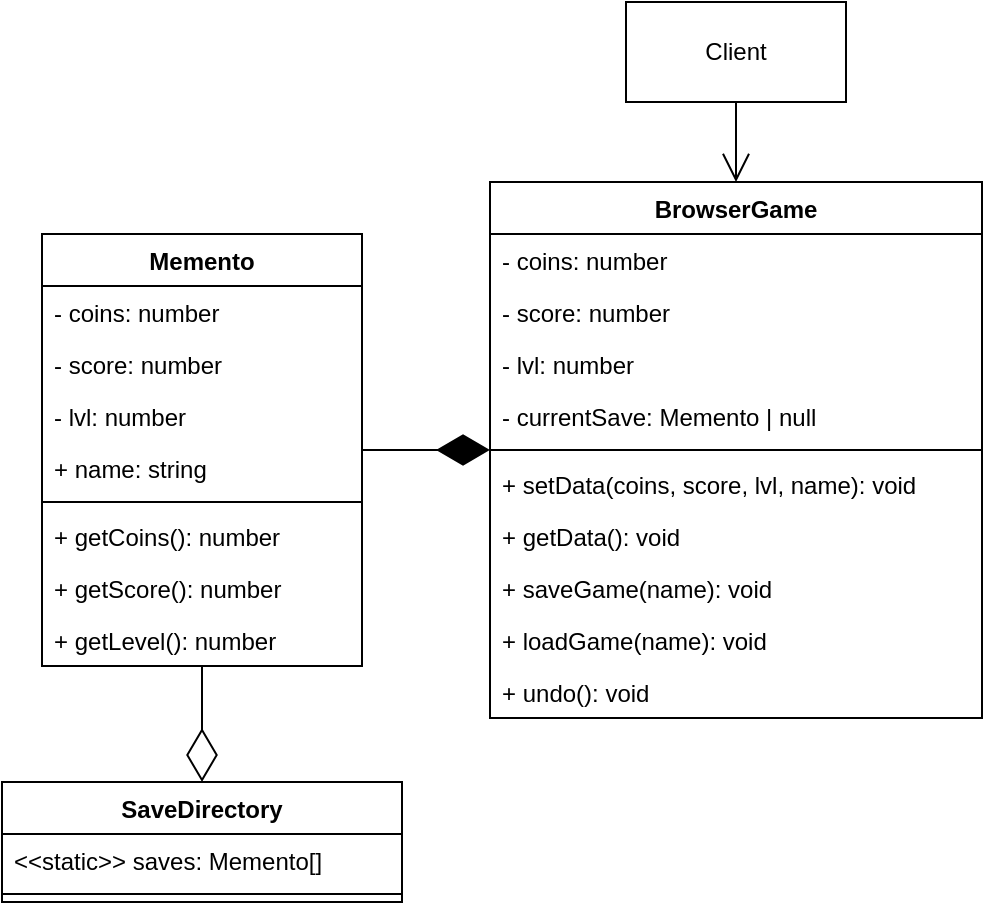 <mxfile version="21.3.3" type="device">
  <diagram id="C5RBs43oDa-KdzZeNtuy" name="Page-1">
    <mxGraphModel dx="1050" dy="581" grid="1" gridSize="10" guides="1" tooltips="1" connect="1" arrows="1" fold="1" page="1" pageScale="1" pageWidth="827" pageHeight="1169" math="0" shadow="0">
      <root>
        <mxCell id="WIyWlLk6GJQsqaUBKTNV-0" />
        <mxCell id="WIyWlLk6GJQsqaUBKTNV-1" parent="WIyWlLk6GJQsqaUBKTNV-0" />
        <mxCell id="GQACmn0jV0vaVqxmoJ_N-4" value="Client" style="html=1;whiteSpace=wrap;" parent="WIyWlLk6GJQsqaUBKTNV-1" vertex="1">
          <mxGeometry x="382" y="150" width="110" height="50" as="geometry" />
        </mxCell>
        <mxCell id="rb7w-Ha4YxeDnHHOrzNe-39" value="" style="endArrow=open;endFill=1;endSize=12;html=1;rounded=0;" parent="WIyWlLk6GJQsqaUBKTNV-1" source="GQACmn0jV0vaVqxmoJ_N-4" target="qv7GSy7Ds0lQ_0GEcJ8r-0" edge="1">
          <mxGeometry width="160" relative="1" as="geometry">
            <mxPoint x="430" y="100" as="sourcePoint" />
            <mxPoint x="460" y="190" as="targetPoint" />
          </mxGeometry>
        </mxCell>
        <mxCell id="qv7GSy7Ds0lQ_0GEcJ8r-0" value="BrowserGame" style="swimlane;fontStyle=1;align=center;verticalAlign=top;childLayout=stackLayout;horizontal=1;startSize=26;horizontalStack=0;resizeParent=1;resizeParentMax=0;resizeLast=0;collapsible=1;marginBottom=0;whiteSpace=wrap;html=1;" vertex="1" parent="WIyWlLk6GJQsqaUBKTNV-1">
          <mxGeometry x="314" y="240" width="246" height="268" as="geometry" />
        </mxCell>
        <mxCell id="qv7GSy7Ds0lQ_0GEcJ8r-1" value="- coins: number" style="text;strokeColor=none;fillColor=none;align=left;verticalAlign=top;spacingLeft=4;spacingRight=4;overflow=hidden;rotatable=0;points=[[0,0.5],[1,0.5]];portConstraint=eastwest;whiteSpace=wrap;html=1;" vertex="1" parent="qv7GSy7Ds0lQ_0GEcJ8r-0">
          <mxGeometry y="26" width="246" height="26" as="geometry" />
        </mxCell>
        <mxCell id="qv7GSy7Ds0lQ_0GEcJ8r-4" value="- score: number" style="text;strokeColor=none;fillColor=none;align=left;verticalAlign=top;spacingLeft=4;spacingRight=4;overflow=hidden;rotatable=0;points=[[0,0.5],[1,0.5]];portConstraint=eastwest;whiteSpace=wrap;html=1;" vertex="1" parent="qv7GSy7Ds0lQ_0GEcJ8r-0">
          <mxGeometry y="52" width="246" height="26" as="geometry" />
        </mxCell>
        <mxCell id="qv7GSy7Ds0lQ_0GEcJ8r-5" value="- lvl: number" style="text;strokeColor=none;fillColor=none;align=left;verticalAlign=top;spacingLeft=4;spacingRight=4;overflow=hidden;rotatable=0;points=[[0,0.5],[1,0.5]];portConstraint=eastwest;whiteSpace=wrap;html=1;" vertex="1" parent="qv7GSy7Ds0lQ_0GEcJ8r-0">
          <mxGeometry y="78" width="246" height="26" as="geometry" />
        </mxCell>
        <mxCell id="qv7GSy7Ds0lQ_0GEcJ8r-6" value="- currentSave: Memento | null" style="text;strokeColor=none;fillColor=none;align=left;verticalAlign=top;spacingLeft=4;spacingRight=4;overflow=hidden;rotatable=0;points=[[0,0.5],[1,0.5]];portConstraint=eastwest;whiteSpace=wrap;html=1;" vertex="1" parent="qv7GSy7Ds0lQ_0GEcJ8r-0">
          <mxGeometry y="104" width="246" height="26" as="geometry" />
        </mxCell>
        <mxCell id="qv7GSy7Ds0lQ_0GEcJ8r-2" value="" style="line;strokeWidth=1;fillColor=none;align=left;verticalAlign=middle;spacingTop=-1;spacingLeft=3;spacingRight=3;rotatable=0;labelPosition=right;points=[];portConstraint=eastwest;strokeColor=inherit;" vertex="1" parent="qv7GSy7Ds0lQ_0GEcJ8r-0">
          <mxGeometry y="130" width="246" height="8" as="geometry" />
        </mxCell>
        <mxCell id="qv7GSy7Ds0lQ_0GEcJ8r-3" value="+ setData(coins, score, lvl, name): void" style="text;strokeColor=none;fillColor=none;align=left;verticalAlign=top;spacingLeft=4;spacingRight=4;overflow=hidden;rotatable=0;points=[[0,0.5],[1,0.5]];portConstraint=eastwest;whiteSpace=wrap;html=1;" vertex="1" parent="qv7GSy7Ds0lQ_0GEcJ8r-0">
          <mxGeometry y="138" width="246" height="26" as="geometry" />
        </mxCell>
        <mxCell id="qv7GSy7Ds0lQ_0GEcJ8r-7" value="+ getData(): void" style="text;strokeColor=none;fillColor=none;align=left;verticalAlign=top;spacingLeft=4;spacingRight=4;overflow=hidden;rotatable=0;points=[[0,0.5],[1,0.5]];portConstraint=eastwest;whiteSpace=wrap;html=1;" vertex="1" parent="qv7GSy7Ds0lQ_0GEcJ8r-0">
          <mxGeometry y="164" width="246" height="26" as="geometry" />
        </mxCell>
        <mxCell id="qv7GSy7Ds0lQ_0GEcJ8r-8" value="+ saveGame(name): void" style="text;strokeColor=none;fillColor=none;align=left;verticalAlign=top;spacingLeft=4;spacingRight=4;overflow=hidden;rotatable=0;points=[[0,0.5],[1,0.5]];portConstraint=eastwest;whiteSpace=wrap;html=1;" vertex="1" parent="qv7GSy7Ds0lQ_0GEcJ8r-0">
          <mxGeometry y="190" width="246" height="26" as="geometry" />
        </mxCell>
        <mxCell id="qv7GSy7Ds0lQ_0GEcJ8r-9" value="+ loadGame(name): void" style="text;strokeColor=none;fillColor=none;align=left;verticalAlign=top;spacingLeft=4;spacingRight=4;overflow=hidden;rotatable=0;points=[[0,0.5],[1,0.5]];portConstraint=eastwest;whiteSpace=wrap;html=1;" vertex="1" parent="qv7GSy7Ds0lQ_0GEcJ8r-0">
          <mxGeometry y="216" width="246" height="26" as="geometry" />
        </mxCell>
        <mxCell id="qv7GSy7Ds0lQ_0GEcJ8r-10" value="+ undo(): void" style="text;strokeColor=none;fillColor=none;align=left;verticalAlign=top;spacingLeft=4;spacingRight=4;overflow=hidden;rotatable=0;points=[[0,0.5],[1,0.5]];portConstraint=eastwest;whiteSpace=wrap;html=1;" vertex="1" parent="qv7GSy7Ds0lQ_0GEcJ8r-0">
          <mxGeometry y="242" width="246" height="26" as="geometry" />
        </mxCell>
        <mxCell id="qv7GSy7Ds0lQ_0GEcJ8r-11" value="Memento" style="swimlane;fontStyle=1;align=center;verticalAlign=top;childLayout=stackLayout;horizontal=1;startSize=26;horizontalStack=0;resizeParent=1;resizeParentMax=0;resizeLast=0;collapsible=1;marginBottom=0;whiteSpace=wrap;html=1;" vertex="1" parent="WIyWlLk6GJQsqaUBKTNV-1">
          <mxGeometry x="90" y="266" width="160" height="216" as="geometry" />
        </mxCell>
        <mxCell id="qv7GSy7Ds0lQ_0GEcJ8r-15" value="- coins: number" style="text;strokeColor=none;fillColor=none;align=left;verticalAlign=top;spacingLeft=4;spacingRight=4;overflow=hidden;rotatable=0;points=[[0,0.5],[1,0.5]];portConstraint=eastwest;whiteSpace=wrap;html=1;" vertex="1" parent="qv7GSy7Ds0lQ_0GEcJ8r-11">
          <mxGeometry y="26" width="160" height="26" as="geometry" />
        </mxCell>
        <mxCell id="qv7GSy7Ds0lQ_0GEcJ8r-16" value="- score: number" style="text;strokeColor=none;fillColor=none;align=left;verticalAlign=top;spacingLeft=4;spacingRight=4;overflow=hidden;rotatable=0;points=[[0,0.5],[1,0.5]];portConstraint=eastwest;whiteSpace=wrap;html=1;" vertex="1" parent="qv7GSy7Ds0lQ_0GEcJ8r-11">
          <mxGeometry y="52" width="160" height="26" as="geometry" />
        </mxCell>
        <mxCell id="qv7GSy7Ds0lQ_0GEcJ8r-17" value="- lvl: number" style="text;strokeColor=none;fillColor=none;align=left;verticalAlign=top;spacingLeft=4;spacingRight=4;overflow=hidden;rotatable=0;points=[[0,0.5],[1,0.5]];portConstraint=eastwest;whiteSpace=wrap;html=1;" vertex="1" parent="qv7GSy7Ds0lQ_0GEcJ8r-11">
          <mxGeometry y="78" width="160" height="26" as="geometry" />
        </mxCell>
        <mxCell id="qv7GSy7Ds0lQ_0GEcJ8r-18" value="+ name: string" style="text;strokeColor=none;fillColor=none;align=left;verticalAlign=top;spacingLeft=4;spacingRight=4;overflow=hidden;rotatable=0;points=[[0,0.5],[1,0.5]];portConstraint=eastwest;whiteSpace=wrap;html=1;" vertex="1" parent="qv7GSy7Ds0lQ_0GEcJ8r-11">
          <mxGeometry y="104" width="160" height="26" as="geometry" />
        </mxCell>
        <mxCell id="qv7GSy7Ds0lQ_0GEcJ8r-13" value="" style="line;strokeWidth=1;fillColor=none;align=left;verticalAlign=middle;spacingTop=-1;spacingLeft=3;spacingRight=3;rotatable=0;labelPosition=right;points=[];portConstraint=eastwest;strokeColor=inherit;" vertex="1" parent="qv7GSy7Ds0lQ_0GEcJ8r-11">
          <mxGeometry y="130" width="160" height="8" as="geometry" />
        </mxCell>
        <mxCell id="qv7GSy7Ds0lQ_0GEcJ8r-14" value="+ getCoins(): number" style="text;strokeColor=none;fillColor=none;align=left;verticalAlign=top;spacingLeft=4;spacingRight=4;overflow=hidden;rotatable=0;points=[[0,0.5],[1,0.5]];portConstraint=eastwest;whiteSpace=wrap;html=1;" vertex="1" parent="qv7GSy7Ds0lQ_0GEcJ8r-11">
          <mxGeometry y="138" width="160" height="26" as="geometry" />
        </mxCell>
        <mxCell id="qv7GSy7Ds0lQ_0GEcJ8r-19" value="+ getScore(): number" style="text;strokeColor=none;fillColor=none;align=left;verticalAlign=top;spacingLeft=4;spacingRight=4;overflow=hidden;rotatable=0;points=[[0,0.5],[1,0.5]];portConstraint=eastwest;whiteSpace=wrap;html=1;" vertex="1" parent="qv7GSy7Ds0lQ_0GEcJ8r-11">
          <mxGeometry y="164" width="160" height="26" as="geometry" />
        </mxCell>
        <mxCell id="qv7GSy7Ds0lQ_0GEcJ8r-20" value="+ getLevel(): number" style="text;strokeColor=none;fillColor=none;align=left;verticalAlign=top;spacingLeft=4;spacingRight=4;overflow=hidden;rotatable=0;points=[[0,0.5],[1,0.5]];portConstraint=eastwest;whiteSpace=wrap;html=1;" vertex="1" parent="qv7GSy7Ds0lQ_0GEcJ8r-11">
          <mxGeometry y="190" width="160" height="26" as="geometry" />
        </mxCell>
        <mxCell id="qv7GSy7Ds0lQ_0GEcJ8r-21" value="SaveDirectory" style="swimlane;fontStyle=1;align=center;verticalAlign=top;childLayout=stackLayout;horizontal=1;startSize=26;horizontalStack=0;resizeParent=1;resizeParentMax=0;resizeLast=0;collapsible=1;marginBottom=0;whiteSpace=wrap;html=1;" vertex="1" parent="WIyWlLk6GJQsqaUBKTNV-1">
          <mxGeometry x="70" y="540" width="200" height="60" as="geometry" />
        </mxCell>
        <mxCell id="qv7GSy7Ds0lQ_0GEcJ8r-22" value="&amp;lt;&amp;lt;static&amp;gt;&amp;gt; saves: Memento[]" style="text;strokeColor=none;fillColor=none;align=left;verticalAlign=top;spacingLeft=4;spacingRight=4;overflow=hidden;rotatable=0;points=[[0,0.5],[1,0.5]];portConstraint=eastwest;whiteSpace=wrap;html=1;" vertex="1" parent="qv7GSy7Ds0lQ_0GEcJ8r-21">
          <mxGeometry y="26" width="200" height="26" as="geometry" />
        </mxCell>
        <mxCell id="qv7GSy7Ds0lQ_0GEcJ8r-23" value="" style="line;strokeWidth=1;fillColor=none;align=left;verticalAlign=middle;spacingTop=-1;spacingLeft=3;spacingRight=3;rotatable=0;labelPosition=right;points=[];portConstraint=eastwest;strokeColor=inherit;" vertex="1" parent="qv7GSy7Ds0lQ_0GEcJ8r-21">
          <mxGeometry y="52" width="200" height="8" as="geometry" />
        </mxCell>
        <mxCell id="qv7GSy7Ds0lQ_0GEcJ8r-25" value="" style="endArrow=diamondThin;endFill=1;endSize=24;html=1;rounded=0;" edge="1" parent="WIyWlLk6GJQsqaUBKTNV-1" source="qv7GSy7Ds0lQ_0GEcJ8r-11" target="qv7GSy7Ds0lQ_0GEcJ8r-0">
          <mxGeometry width="160" relative="1" as="geometry">
            <mxPoint x="300" y="600" as="sourcePoint" />
            <mxPoint x="460" y="600" as="targetPoint" />
          </mxGeometry>
        </mxCell>
        <mxCell id="qv7GSy7Ds0lQ_0GEcJ8r-26" value="" style="endArrow=diamondThin;endFill=0;endSize=24;html=1;rounded=0;" edge="1" parent="WIyWlLk6GJQsqaUBKTNV-1" source="qv7GSy7Ds0lQ_0GEcJ8r-11" target="qv7GSy7Ds0lQ_0GEcJ8r-21">
          <mxGeometry width="160" relative="1" as="geometry">
            <mxPoint x="260" y="630" as="sourcePoint" />
            <mxPoint x="420" y="630" as="targetPoint" />
          </mxGeometry>
        </mxCell>
      </root>
    </mxGraphModel>
  </diagram>
</mxfile>
